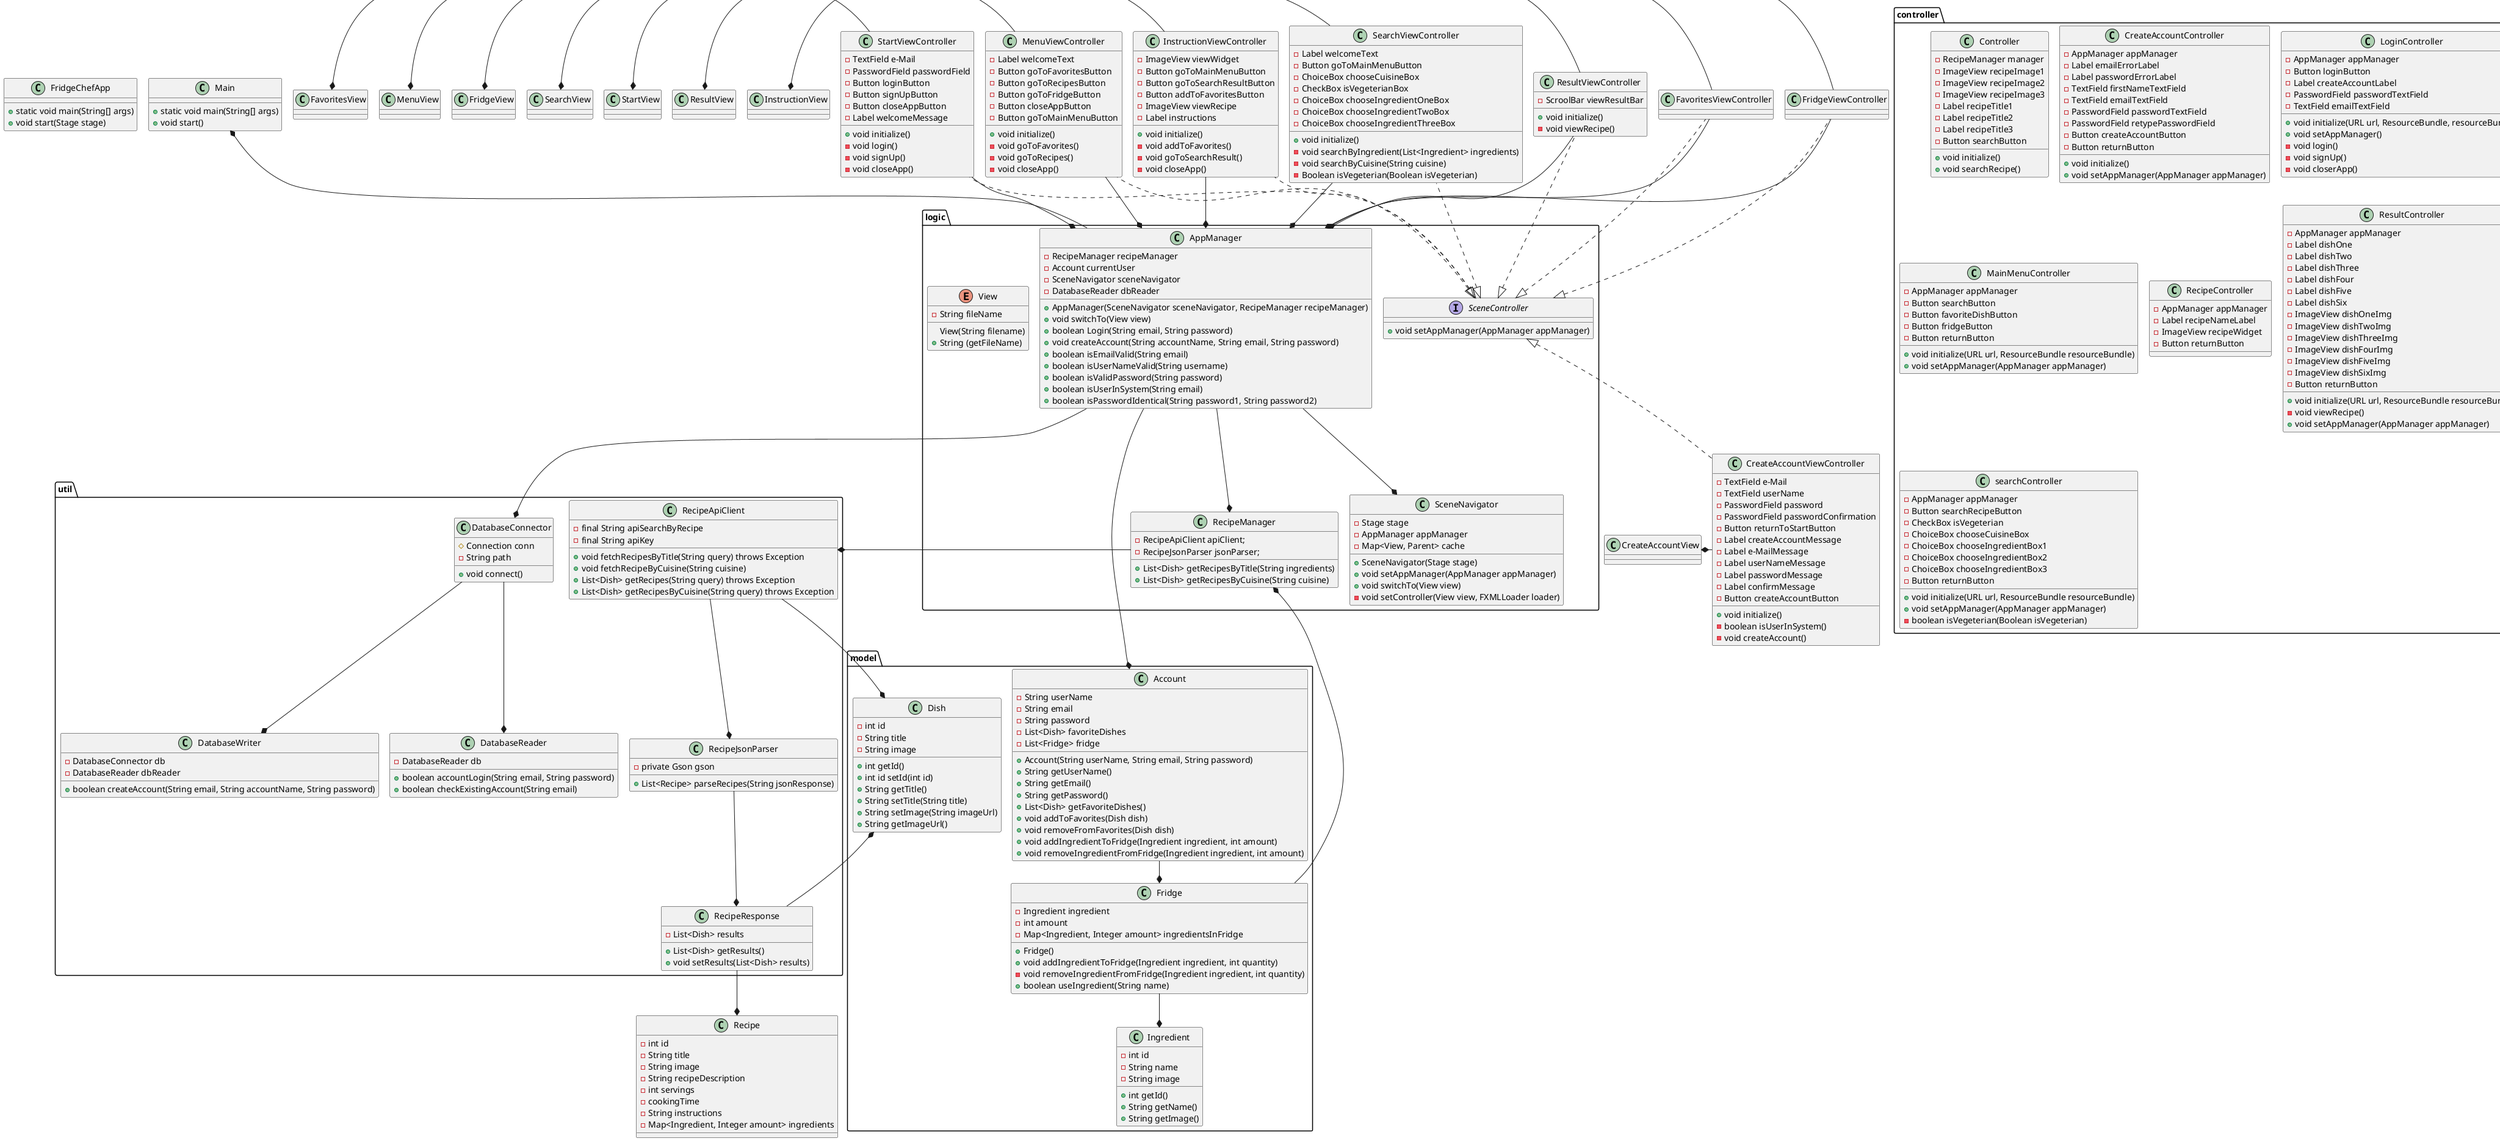 @startuml

!pragma layout smetana
top to bottom direction

package controller {
    class Controller {
    - RecipeManager manager
    - ImageView recipeImage1
    - ImageView recipeImage2
    - ImageView recipeImage3
    - Label recipeTitle1
    - Label recipeTitle2
    - Label recipeTitle3
    - Button searchButton

    + void initialize()
    + void searchRecipe()
    }


    class CreateAccountController {
    - AppManager appManager
    - Label emailErrorLabel
    - Label passwordErrorLabel
    - TextField firstNameTextField
    - TextField emailTextField
    - PasswordField passwordTextField
    - PasswordField retypePasswordField
    - Button createAccountButton
    - Button returnButton

    + void initialize()
    + void setAppManager(AppManager appManager)
    }


    class LoginController {
    - AppManager appManager
    - Button loginButton
    - Label createAccountLabel
    - PasswordField passwordTextField
    - TextField emailTextField

    + void initialize(URL url, ResourceBundle, resourceBundle)
    + void setAppManager()
    - void login()
    - void signUp()
    - void closerApp()
    }


    class MainMenuController{
    - AppManager appManager
    - Button searchButton
    - Button favoriteDishButton
    - Button fridgeButton
    - Button returnButton

    + void initialize(URL url, ResourceBundle resourceBundle)
    + void setAppManager(AppManager appManager)
    }


    class RecipeController {
    - AppManager appManager
    - Label recipeNameLabel
    - ImageView recipeWidget
    - Button returnButton
    }


    class ResultController {
    - AppManager appManager
    - Label dishOne
    - Label dishTwo
    - Label dishThree
    - Label dishFour
    - Label dishFive
    - Label dishSix
    - ImageView dishOneImg
    - ImageView dishTwoImg
    - ImageView dishThreeImg
    - ImageView dishFourImg
    - ImageView dishFiveImg
    - ImageView dishSixImg
    - Button returnButton

    + void initialize(URL url, ResourceBundle resourceBundle)
    - void viewRecipe()
    + void setAppManager(AppManager appManager)
    }


    class searchController{
    - AppManager appManager
    - Button searchRecipeButton
    - CheckBox isVegeterian
    - ChoiceBox chooseCuisineBox
    - ChoiceBox chooseIngredientBox1
    - ChoiceBox chooseIngredientBox2
    - ChoiceBox chooseIngredientBox3
    - Button returnButton

    + void initialize(URL url, ResourceBundle resourceBundle)
    + void setAppManager(AppManager appManager)
    - boolean isVegeterian(Boolean isVegeterian)
    }
}




package logic {
    class AppManager {
    - RecipeManager recipeManager
    - Account currentUser
    - SceneNavigator sceneNavigator
    - DatabaseReader dbReader

    + AppManager(SceneNavigator sceneNavigator, RecipeManager recipeManager)
    + void switchTo(View view)
    + boolean Login(String email, String password)
    + void createAccount(String accountName, String email, String password)
    + boolean isEmailValid(String email)
    + boolean isUserNameValid(String username)
    + boolean isValidPassword(String password)
    + boolean isUserInSystem(String email)
    + boolean isPasswordIdentical(String password1, String password2)
    }


    class RecipeManager{
    - RecipeApiClient apiClient;
    - RecipeJsonParser jsonParser;
    + List<Dish> getRecipesByTitle(String ingredients)
    + List<Dish> getRecipesByCuisine(String cuisine)
    }


    interface SceneController{
    + void setAppManager(AppManager appManager)
    }


    class SceneNavigator{
    - Stage stage
    - AppManager appManager
    - Map<View, Parent> cache

    + SceneNavigator(Stage stage)
    + void setAppManager(AppManager appManager)
    + void switchTo(View view)
    - void setController(View view, FXMLLoader loader)
    }

    enum View {
    - String fileName
    View(String filename)
    + String (getFileName)
    }
}




package model {
    class Account {
    - String userName
    - String email
    - String password
    - List<Dish> favoriteDishes
    - List<Fridge> fridge

    + Account(String userName, String email, String password)
    + String getUserName()
    + String getEmail()
    + String getPassword()
    + List<Dish> getFavoriteDishes()
    + void addToFavorites(Dish dish)
    + void removeFromFavorites(Dish dish)
    + void addIngredientToFridge(Ingredient ingredient, int amount)
    + void removeIngredientFromFridge(Ingredient ingredient, int amount)
    }


    class Dish {
    - int id
    - String title
    - String image

    + int getId()
    + int id setId(int id)
    + String getTitle()
    + String setTitle(String title)
    + String setImage(String imageUrl)
    + String getImageUrl()
    }


    class Fridge {
    - Ingredient ingredient
    - int amount
    - Map<Ingredient, Integer amount> ingredientsInFridge

    + Fridge()
    + void addIngredientToFridge(Ingredient ingredient, int quantity)
    - void removeIngredientFromFridge(Ingredient ingredient, int quantity)
    + boolean useIngredient(String name)
    }


    class Ingredient {
    - int id
    - String name
    - String image

    + int getId()
    + String getName()
    + String getImage()
    }
}




package util {
    class DatabaseConnector {
    # Connection conn
    - String path

    + void connect()
    }


    class DatabaseReader {
    - DatabaseReader db

    + boolean accountLogin(String email, String password)
    + boolean checkExistingAccount(String email)
    }


    class DatabaseWriter {
    - DatabaseConnector db
    - DatabaseReader dbReader
    + boolean createAccount(String email, String accountName, String password)
    }


    class RecipeApiClient{
    - final String apiSearchByRecipe
    - final String apiKey

    + void fetchRecipesByTitle(String query) throws Exception
    + void fetchRecipeByCuisine(String cuisine)
    + List<Dish> getRecipes(String query) throws Exception
    + List<Dish> getRecipesByCuisine(String query) throws Exception
    }


    class RecipeJsonParser{
    - private Gson gson

    + List<Recipe> parseRecipes(String jsonResponse)
    }


    class RecipeResponse{
    - List<Dish> results

    + List<Dish> getResults()
    + void setResults(List<Dish> results)
    }
}




class FridgeChefApp {
+ static void main(String[] args)
+ void start(Stage stage)
}

class Main {
+ static void main(String[] args)
+ void start()
}























class StartViewController{
- TextField e-Mail
- PasswordField passwordField
- Button loginButton
- Button signUpButton
- Button closeAppButton
- Label welcomeMessage

+ void initialize()
- void login()
- void signUp()
- void closeApp()
}

class CreateAccountViewController{
- TextField e-Mail
- TextField userName
- PasswordField password
- PasswordField passwordConfirmation
- Button returnToStartButton
- Label createAccountMessage
- Label e-MailMessage
- Label userNameMessage
- Label passwordMessage
- Label confirmMessage
- Button createAccountButton

+ void initialize()
- boolean isUserInSystem()
- void createAccount()
}


class MenuViewController{
- Label welcomeText
- Button goToFavoritesButton
- Button goToRecipesButton
- Button goToFridgeButton
- Button closeAppButton
- Button goToMainMenuButton

+ void initialize()
- void goToFavorites()
- void goToRecipes()
- void closeApp()
}


class InstructionViewController{
- ImageView viewWidget
- Button goToMainMenuButton
- Button goToSearchResultButton
- Button addToFavoritesButton
- ImageView viewRecipe
- Label instructions

+ void initialize()
- void addToFavorites()
- void goToSearchResult()
- void closeApp()
}


class SearchViewController{
- Label welcomeText
- Button goToMainMenuButton
- ChoiceBox chooseCuisineBox
- CheckBox isVegeterianBox
- ChoiceBox chooseIngredientOneBox
- ChoiceBox chooseIngredientTwoBox
- ChoiceBox chooseIngredientThreeBox

+ void initialize()
- void searchByIngredient(List<Ingredient> ingredients)
- void searchByCuisine(String cuisine)
- Boolean isVegeterian(Boolean isVegeterian)
}


class ResultViewController{
- ScroolBar viewResultBar

+ void initialize()
- void viewRecipe()
}


class Recipe{
- int id
- String title
- String image
- String recipeDescription
- int servings
- cookingTime
- String instructions
- Map<Ingredient, Integer amount> ingredients
}






class FavoritesView
class FavoritesViewController
class FridgeView
class FridgeViewController
class StartView
class CreateAccountView
class MenuView
class InstructionView
class SearchView
class ResultView



Main *-- AppManager
AppManager --* SceneNavigator
AppManager --* RecipeManager
AppManager --* Account


Account --* Fridge
Fridge --* Ingredient
Fridge --* RecipeManager

RecipeManager --* RecipeApiClient
RecipeApiClient --* RecipeJsonParser
RecipeApiClient --* Dish
RecipeJsonParser --* RecipeResponse
RecipeResponse --* Dish
RecipeResponse --* Recipe

SceneController <|.. StartViewController
StartView *- StartViewController
StartViewController --* AppManager

SceneController <|.. CreateAccountViewController
CreateAccountView *- CreateAccountViewController

SceneController <|.. MenuViewController
MenuView *- MenuViewController
MenuViewController --* AppManager

SceneController <|.. SearchViewController
SearchView *- SearchViewController
SearchViewController --* AppManager

SceneController <|.. ResultViewController
ResultView *- ResultViewController
ResultViewController --* AppManager

SceneController <|.. InstructionViewController
InstructionView *- InstructionViewController
InstructionViewController --* AppManager

SceneController <|.. FridgeViewController
FridgeView *- FridgeViewController
FridgeViewController --* AppManager

SceneController <|.. FavoritesViewController
FavoritesView *- FavoritesViewController
FavoritesViewController --* AppManager

AppManager --* DatabaseConnector
DatabaseConnector --* DatabaseReader
DatabaseConnector --* DatabaseWriter


@enduml
